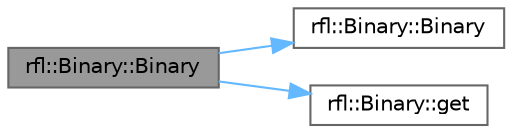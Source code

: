 digraph "rfl::Binary::Binary"
{
 // LATEX_PDF_SIZE
  bgcolor="transparent";
  edge [fontname=Helvetica,fontsize=10,labelfontname=Helvetica,labelfontsize=10];
  node [fontname=Helvetica,fontsize=10,shape=box,height=0.2,width=0.4];
  rankdir="LR";
  Node1 [id="Node000001",label="rfl::Binary::Binary",height=0.2,width=0.4,color="gray40", fillcolor="grey60", style="filled", fontcolor="black",tooltip=" "];
  Node1 -> Node2 [id="edge1_Node000001_Node000002",color="steelblue1",style="solid",tooltip=" "];
  Node2 [id="Node000002",label="rfl::Binary::Binary",height=0.2,width=0.4,color="grey40", fillcolor="white", style="filled",URL="$structrfl_1_1_binary.html#a48d7db909048a0f230236dfa061ac852",tooltip=" "];
  Node1 -> Node3 [id="edge2_Node000001_Node000003",color="steelblue1",style="solid",tooltip=" "];
  Node3 [id="Node000003",label="rfl::Binary::get",height=0.2,width=0.4,color="grey40", fillcolor="white", style="filled",URL="$structrfl_1_1_binary.html#aece363ad5573f0d159040f778e623ca8",tooltip="Returns the underlying object."];
}

